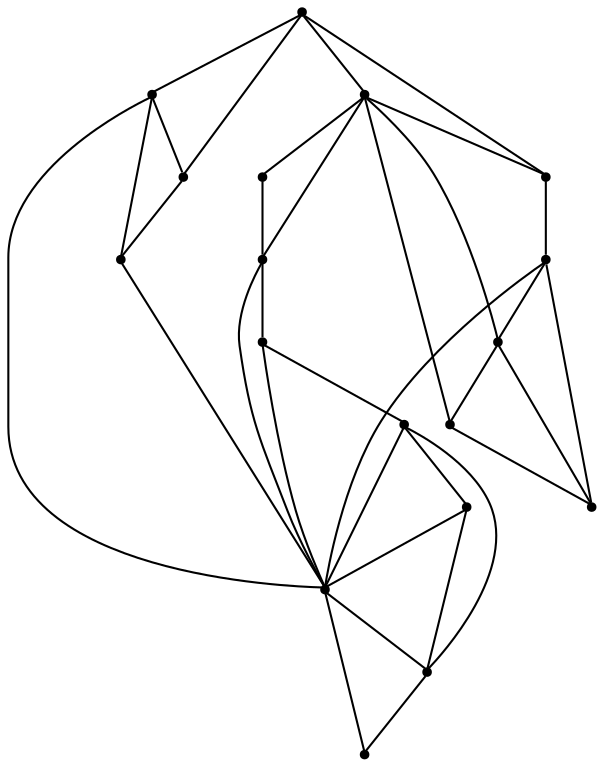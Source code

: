 graph {
  node [shape=point,comment="{\"directed\":false,\"doi\":\"10.1007/978-3-642-00219-9_15\",\"figure\":\"1 (2)\"}"]

  v0 [pos="1225.3487003947412,826.5504813993821"]
  v1 [pos="927.752402522952,551.2004006665163"]
  v2 [pos="1196.6398744627486,811.5450014133647"]
  v3 [pos="1167.9310167179551,795.1640137951786"]
  v4 [pos="1140.6607020178506,781.5340414413299"]
  v5 [pos="1034.3942239362138,689.0629379811915"]
  v6 [pos="923.8745334359102,844.7446179322524"]
  v7 [pos="892.0383342033208,703.6932968679101"]
  v8 [pos="1074.6116010089254,791.3501554161612"]
  v9 [pos="1058.1618856296982,740.5817313993822"]
  v10 [pos="1010.8767062963442,766.4661048735031"]
  v11 [pos="1013.9414879111356,703.4432161350444"]
  v12 [pos="1013.8789439445318,736.2050641686026"]
  v13 [pos="992.6756803202074,652.1120468679103"]
  v14 [pos="982.6056881305782,708.3199176287412"]
  v15 [pos="971.5349606624869,771.0302690525249"]
  v16 [pos="983.731543155049,739.2687439504298"]
  v17 [pos="951.9579037954641,734.1418345210529"]

  v0 -- v1 [id="-1",pos="1225.3487003947412,826.5504813993821 1152.990707397461,709.4244832665031 1050.6521081259084,613.7272620307076 927.752402522952,551.2004006665163"]
  v17 -- v14 [id="-14",pos="951.9579037954641,734.1418345210529 982.6056881305782,708.3199176287412 982.6056881305782,708.3199176287412 982.6056881305782,708.3199176287412"]
  v17 -- v16 [id="-15",pos="951.9579037954641,734.1418345210529 983.731543155049,739.2687439504298 983.731543155049,739.2687439504298 983.731543155049,739.2687439504298"]
  v15 -- v17 [id="-16",pos="971.5349606624869,771.0302690525249 951.9579037954641,734.1418345210529 951.9579037954641,734.1418345210529 951.9579037954641,734.1418345210529"]
  v16 -- v15 [id="-17",pos="983.731543155049,739.2687439504298 971.5349606624869,771.0302690525249 971.5349606624869,771.0302690525249 971.5349606624869,771.0302690525249"]
  v14 -- v16 [id="-18",pos="982.6056881305782,708.3199176287412 983.731543155049,739.2687439504298 983.731543155049,739.2687439504298 983.731543155049,739.2687439504298"]
  v14 -- v1 [id="-19",pos="982.6056881305782,708.3199176287412 927.752402522952,551.2004006665163 927.752402522952,551.2004006665163 927.752402522952,551.2004006665163"]
  v16 -- v10 [id="-20",pos="983.731543155049,739.2687439504298 1010.8767062963442,766.4661048735031 1010.8767062963442,766.4661048735031 1010.8767062963442,766.4661048735031"]
  v13 -- v1 [id="-21",pos="992.6756803202074,652.1120468679103 927.752402522952,551.2004006665163 927.752402522952,551.2004006665163 927.752402522952,551.2004006665163"]
  v10 -- v15 [id="-22",pos="1010.8767062963442,766.4661048735031 971.5349606624869,771.0302690525249 971.5349606624869,771.0302690525249 971.5349606624869,771.0302690525249"]
  v10 -- v12 [id="-23",pos="1010.8767062963442,766.4661048735031 1013.8789439445318,736.2050641686026 1013.8789439445318,736.2050641686026 1013.8789439445318,736.2050641686026"]
  v11 -- v13 [id="-24",pos="1013.9414879111356,703.4432161350444 992.6756803202074,652.1120468679103 992.6756803202074,652.1120468679103 992.6756803202074,652.1120468679103"]
  v10 -- v8 [id="-25",pos="1010.8767062963442,766.4661048735031 1074.6116010089254,791.3501554161612 1074.6116010089254,791.3501554161612 1074.6116010089254,791.3501554161612"]
  v10 -- v4 [id="-26",pos="1010.8767062963442,766.4661048735031 1140.6607020178506,781.5340414413299 1140.6607020178506,781.5340414413299 1140.6607020178506,781.5340414413299"]
  v12 -- v14 [id="-27",pos="1013.8789439445318,736.2050641686026 982.6056881305782,708.3199176287412 982.6056881305782,708.3199176287412 982.6056881305782,708.3199176287412"]
  v5 -- v11 [id="-28",pos="1034.3942239362138,689.0629379811915 1013.9414879111356,703.4432161350444 1013.9414879111356,703.4432161350444 1013.9414879111356,703.4432161350444"]
  v5 -- v13 [id="-29",pos="1034.3942239362138,689.0629379811915 992.6756803202074,652.1120468679103 992.6756803202074,652.1120468679103 992.6756803202074,652.1120468679103"]
  v9 -- v12 [id="-30",pos="1058.1618856296982,740.5817313993822 1013.8789439445318,736.2050641686026 1013.8789439445318,736.2050641686026 1013.8789439445318,736.2050641686026"]
  v9 -- v11 [id="-31",pos="1058.1618856296982,740.5817313993822 1013.9414879111356,703.4432161350444 1013.9414879111356,703.4432161350444 1013.9414879111356,703.4432161350444"]
  v9 -- v10 [id="-32",pos="1058.1618856296982,740.5817313993822 1010.8767062963442,766.4661048735031 1010.8767062963442,766.4661048735031 1010.8767062963442,766.4661048735031"]
  v9 -- v5 [id="-33",pos="1058.1618856296982,740.5817313993822 1034.3942239362138,689.0629379811915 1034.3942239362138,689.0629379811915 1034.3942239362138,689.0629379811915"]
  v8 -- v4 [id="-34",pos="1074.6116010089254,791.3501554161612 1140.6607020178506,781.5340414413299 1140.6607020178506,781.5340414413299 1140.6607020178506,781.5340414413299"]
  v4 -- v3 [id="-35",pos="1140.6607020178506,781.5340414413299 1167.9310167179551,795.1640137951786 1167.9310167179551,795.1640137951786 1167.9310167179551,795.1640137951786"]
  v3 -- v2 [id="-36",pos="1167.9310167179551,795.1640137951786 1196.6398744627486,811.5450014133647 1196.6398744627486,811.5450014133647 1196.6398744627486,811.5450014133647"]
  v2 -- v0 [id="-37",pos="1196.6398744627486,811.5450014133647 1225.3487003947412,826.5504813993821 1225.3487003947412,826.5504813993821 1225.3487003947412,826.5504813993821"]
  v7 -- v1 [id="-38",pos="892.0383342033208,703.6932968679101 895.1323040629542,651.136592086638 907.5665918039721,599.567807962437 927.752402522952,551.2004006665163"]
  v1 -- v6 [id="-41",pos="927.752402522952,551.2004006665163 920.5803815265034,608.8296992754697 916.4022791308025,667.4218595870819 916.4022791308025,726.0888151534881 916.4022791308025,765.570024648339 918.295395287802,805.0301184760201 923.8745334359102,844.7446179322524"]
  v6 -- v0 [id="-44",pos="923.8745334359102,844.7446179322524 957.853976972713,850.3466298729484 992.5464090036791,852.6848720049619 1027.2764437653298,852.6848720049619 1094.5972933037335,852.6848720049619 1161.6346271603607,843.9068601974335 1225.3487003947412,826.5504813993821"]
  v6 -- v7 [id="-45",pos="923.8745334359102,844.7446179322524 902.7546511627907,801.691299006915 892.00917777128,754.9244211216167 892.0383342033208,703.6932968679101"]
  v2 -- v6 [id="-52",pos="1196.6398744627486,811.5450014133647 1132.2460889239644,835.912163320214 1062.6860635801802,848.3793111473624 992.5630789113599,848.3793111473624 969.4625952787177,848.3793111473624 946.3829172178756,847.0286716653844 923.8745334359102,844.7446179322524"]
  v5 -- v1 [id="-53",pos="1034.3942239362138,689.0629379811915 1004.1717608429665,640.4243342852353 968.5035665822583,595.1704066729307 927.752402522952,551.2004006665163"]
  v4 -- v1 [id="-54",pos="1140.6607020178506,781.5340414413299 1076.3712306532748,699.0332853683319 1005.0723812369413,622.2803792625969 927.752402522952,551.2004006665163"]
  v3 -- v1 [id="-55",pos="1167.9310167179551,795.1640137951786 1101.3940345941587,702.3512435758959 1020.2336622726085,619.383462370285 927.752402522952,551.2004006665163"]
  v2 -- v1 [id="-56",pos="1196.6398744627486,811.5450014133647 1127.7678645644075,705.9106327249548 1036.333166432935,616.840932518545 927.752402522952,551.2004006665163"]
}
